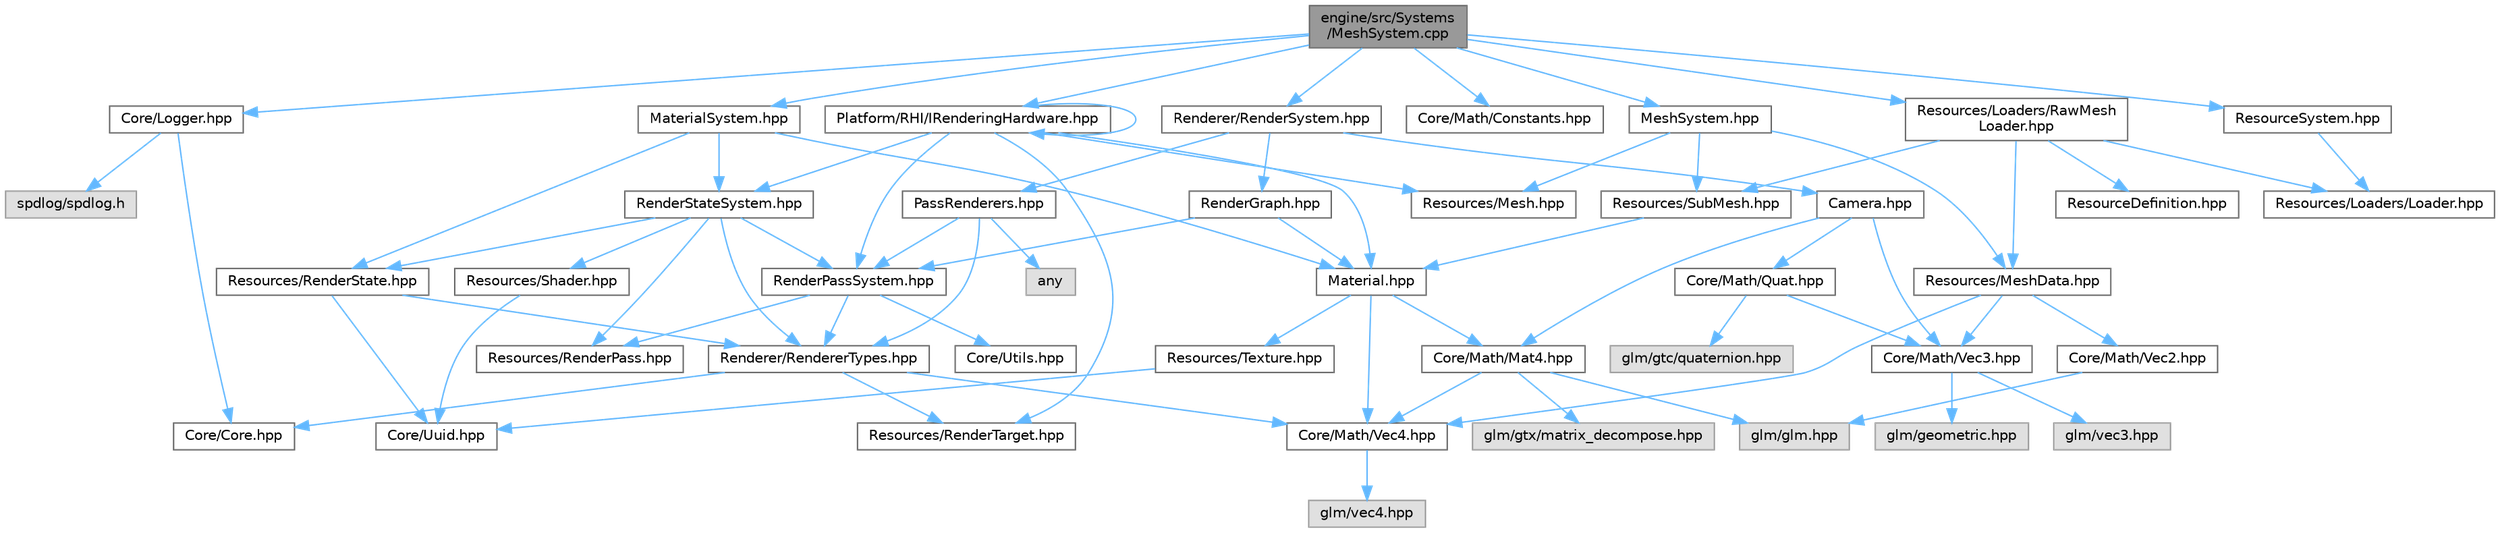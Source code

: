 digraph "engine/src/Systems/MeshSystem.cpp"
{
 // LATEX_PDF_SIZE
  bgcolor="transparent";
  edge [fontname=Helvetica,fontsize=10,labelfontname=Helvetica,labelfontsize=10];
  node [fontname=Helvetica,fontsize=10,shape=box,height=0.2,width=0.4];
  Node1 [id="Node000001",label="engine/src/Systems\l/MeshSystem.cpp",height=0.2,width=0.4,color="gray40", fillcolor="grey60", style="filled", fontcolor="black",tooltip=" "];
  Node1 -> Node2 [id="edge70_Node000001_Node000002",color="steelblue1",style="solid",tooltip=" "];
  Node2 [id="Node000002",label="MeshSystem.hpp",height=0.2,width=0.4,color="grey40", fillcolor="white", style="filled",URL="$_mesh_system_8hpp.html",tooltip=" "];
  Node2 -> Node3 [id="edge71_Node000002_Node000003",color="steelblue1",style="solid",tooltip=" "];
  Node3 [id="Node000003",label="Resources/Mesh.hpp",height=0.2,width=0.4,color="grey40", fillcolor="white", style="filled",URL="$_mesh_8hpp.html",tooltip=" "];
  Node2 -> Node4 [id="edge72_Node000002_Node000004",color="steelblue1",style="solid",tooltip=" "];
  Node4 [id="Node000004",label="Resources/MeshData.hpp",height=0.2,width=0.4,color="grey40", fillcolor="white", style="filled",URL="$_mesh_data_8hpp.html",tooltip=" "];
  Node4 -> Node5 [id="edge73_Node000004_Node000005",color="steelblue1",style="solid",tooltip=" "];
  Node5 [id="Node000005",label="Core/Math/Vec2.hpp",height=0.2,width=0.4,color="grey40", fillcolor="white", style="filled",URL="$_vec2_8hpp.html",tooltip=" "];
  Node5 -> Node6 [id="edge74_Node000005_Node000006",color="steelblue1",style="solid",tooltip=" "];
  Node6 [id="Node000006",label="glm/glm.hpp",height=0.2,width=0.4,color="grey60", fillcolor="#E0E0E0", style="filled",tooltip=" "];
  Node4 -> Node7 [id="edge75_Node000004_Node000007",color="steelblue1",style="solid",tooltip=" "];
  Node7 [id="Node000007",label="Core/Math/Vec3.hpp",height=0.2,width=0.4,color="grey40", fillcolor="white", style="filled",URL="$_vec3_8hpp.html",tooltip=" "];
  Node7 -> Node8 [id="edge76_Node000007_Node000008",color="steelblue1",style="solid",tooltip=" "];
  Node8 [id="Node000008",label="glm/geometric.hpp",height=0.2,width=0.4,color="grey60", fillcolor="#E0E0E0", style="filled",tooltip=" "];
  Node7 -> Node9 [id="edge77_Node000007_Node000009",color="steelblue1",style="solid",tooltip=" "];
  Node9 [id="Node000009",label="glm/vec3.hpp",height=0.2,width=0.4,color="grey60", fillcolor="#E0E0E0", style="filled",tooltip=" "];
  Node4 -> Node10 [id="edge78_Node000004_Node000010",color="steelblue1",style="solid",tooltip=" "];
  Node10 [id="Node000010",label="Core/Math/Vec4.hpp",height=0.2,width=0.4,color="grey40", fillcolor="white", style="filled",URL="$_vec4_8hpp.html",tooltip=" "];
  Node10 -> Node11 [id="edge79_Node000010_Node000011",color="steelblue1",style="solid",tooltip=" "];
  Node11 [id="Node000011",label="glm/vec4.hpp",height=0.2,width=0.4,color="grey60", fillcolor="#E0E0E0", style="filled",tooltip=" "];
  Node2 -> Node12 [id="edge80_Node000002_Node000012",color="steelblue1",style="solid",tooltip=" "];
  Node12 [id="Node000012",label="Resources/SubMesh.hpp",height=0.2,width=0.4,color="grey40", fillcolor="white", style="filled",URL="$_sub_mesh_8hpp.html",tooltip=" "];
  Node12 -> Node13 [id="edge81_Node000012_Node000013",color="steelblue1",style="solid",tooltip=" "];
  Node13 [id="Node000013",label="Material.hpp",height=0.2,width=0.4,color="grey40", fillcolor="white", style="filled",URL="$_material_8hpp.html",tooltip=" "];
  Node13 -> Node14 [id="edge82_Node000013_Node000014",color="steelblue1",style="solid",tooltip=" "];
  Node14 [id="Node000014",label="Core/Math/Mat4.hpp",height=0.2,width=0.4,color="grey40", fillcolor="white", style="filled",URL="$_mat4_8hpp.html",tooltip=" "];
  Node14 -> Node10 [id="edge83_Node000014_Node000010",color="steelblue1",style="solid",tooltip=" "];
  Node14 -> Node6 [id="edge84_Node000014_Node000006",color="steelblue1",style="solid",tooltip=" "];
  Node14 -> Node15 [id="edge85_Node000014_Node000015",color="steelblue1",style="solid",tooltip=" "];
  Node15 [id="Node000015",label="glm/gtx/matrix_decompose.hpp",height=0.2,width=0.4,color="grey60", fillcolor="#E0E0E0", style="filled",tooltip=" "];
  Node13 -> Node10 [id="edge86_Node000013_Node000010",color="steelblue1",style="solid",tooltip=" "];
  Node13 -> Node16 [id="edge87_Node000013_Node000016",color="steelblue1",style="solid",tooltip=" "];
  Node16 [id="Node000016",label="Resources/Texture.hpp",height=0.2,width=0.4,color="grey40", fillcolor="white", style="filled",URL="$_texture_8hpp.html",tooltip=" "];
  Node16 -> Node17 [id="edge88_Node000016_Node000017",color="steelblue1",style="solid",tooltip=" "];
  Node17 [id="Node000017",label="Core/Uuid.hpp",height=0.2,width=0.4,color="grey40", fillcolor="white", style="filled",URL="$_uuid_8hpp.html",tooltip=" "];
  Node1 -> Node18 [id="edge89_Node000001_Node000018",color="steelblue1",style="solid",tooltip=" "];
  Node18 [id="Node000018",label="MaterialSystem.hpp",height=0.2,width=0.4,color="grey40", fillcolor="white", style="filled",URL="$_material_system_8hpp.html",tooltip=" "];
  Node18 -> Node19 [id="edge90_Node000018_Node000019",color="steelblue1",style="solid",tooltip=" "];
  Node19 [id="Node000019",label="RenderStateSystem.hpp",height=0.2,width=0.4,color="grey40", fillcolor="white", style="filled",URL="$_render_state_system_8hpp.html",tooltip=" "];
  Node19 -> Node20 [id="edge91_Node000019_Node000020",color="steelblue1",style="solid",tooltip=" "];
  Node20 [id="Node000020",label="RenderPassSystem.hpp",height=0.2,width=0.4,color="grey40", fillcolor="white", style="filled",URL="$_render_pass_system_8hpp.html",tooltip=" "];
  Node20 -> Node21 [id="edge92_Node000020_Node000021",color="steelblue1",style="solid",tooltip=" "];
  Node21 [id="Node000021",label="Core/Utils.hpp",height=0.2,width=0.4,color="grey40", fillcolor="white", style="filled",URL="$_utils_8hpp.html",tooltip=" "];
  Node20 -> Node22 [id="edge93_Node000020_Node000022",color="steelblue1",style="solid",tooltip=" "];
  Node22 [id="Node000022",label="Renderer/RendererTypes.hpp",height=0.2,width=0.4,color="grey40", fillcolor="white", style="filled",URL="$_renderer_types_8hpp.html",tooltip=" "];
  Node22 -> Node23 [id="edge94_Node000022_Node000023",color="steelblue1",style="solid",tooltip=" "];
  Node23 [id="Node000023",label="Core/Core.hpp",height=0.2,width=0.4,color="grey40", fillcolor="white", style="filled",URL="$_core_8hpp.html",tooltip=" "];
  Node22 -> Node10 [id="edge95_Node000022_Node000010",color="steelblue1",style="solid",tooltip=" "];
  Node22 -> Node24 [id="edge96_Node000022_Node000024",color="steelblue1",style="solid",tooltip=" "];
  Node24 [id="Node000024",label="Resources/RenderTarget.hpp",height=0.2,width=0.4,color="grey40", fillcolor="white", style="filled",URL="$_render_target_8hpp.html",tooltip=" "];
  Node20 -> Node25 [id="edge97_Node000020_Node000025",color="steelblue1",style="solid",tooltip=" "];
  Node25 [id="Node000025",label="Resources/RenderPass.hpp",height=0.2,width=0.4,color="grey40", fillcolor="white", style="filled",URL="$_render_pass_8hpp.html",tooltip=" "];
  Node19 -> Node22 [id="edge98_Node000019_Node000022",color="steelblue1",style="solid",tooltip=" "];
  Node19 -> Node25 [id="edge99_Node000019_Node000025",color="steelblue1",style="solid",tooltip=" "];
  Node19 -> Node26 [id="edge100_Node000019_Node000026",color="steelblue1",style="solid",tooltip=" "];
  Node26 [id="Node000026",label="Resources/RenderState.hpp",height=0.2,width=0.4,color="grey40", fillcolor="white", style="filled",URL="$_render_state_8hpp.html",tooltip=" "];
  Node26 -> Node17 [id="edge101_Node000026_Node000017",color="steelblue1",style="solid",tooltip=" "];
  Node26 -> Node22 [id="edge102_Node000026_Node000022",color="steelblue1",style="solid",tooltip=" "];
  Node19 -> Node27 [id="edge103_Node000019_Node000027",color="steelblue1",style="solid",tooltip=" "];
  Node27 [id="Node000027",label="Resources/Shader.hpp",height=0.2,width=0.4,color="grey40", fillcolor="white", style="filled",URL="$_shader_8hpp.html",tooltip=" "];
  Node27 -> Node17 [id="edge104_Node000027_Node000017",color="steelblue1",style="solid",tooltip=" "];
  Node18 -> Node13 [id="edge105_Node000018_Node000013",color="steelblue1",style="solid",tooltip=" "];
  Node18 -> Node26 [id="edge106_Node000018_Node000026",color="steelblue1",style="solid",tooltip=" "];
  Node1 -> Node28 [id="edge107_Node000001_Node000028",color="steelblue1",style="solid",tooltip=" "];
  Node28 [id="Node000028",label="ResourceSystem.hpp",height=0.2,width=0.4,color="grey40", fillcolor="white", style="filled",URL="$_resource_system_8hpp.html",tooltip=" "];
  Node28 -> Node29 [id="edge108_Node000028_Node000029",color="steelblue1",style="solid",tooltip=" "];
  Node29 [id="Node000029",label="Resources/Loaders/Loader.hpp",height=0.2,width=0.4,color="grey40", fillcolor="white", style="filled",URL="$_loader_8hpp.html",tooltip=" "];
  Node1 -> Node30 [id="edge109_Node000001_Node000030",color="steelblue1",style="solid",tooltip=" "];
  Node30 [id="Node000030",label="Core/Logger.hpp",height=0.2,width=0.4,color="grey40", fillcolor="white", style="filled",URL="$_logger_8hpp.html",tooltip=" "];
  Node30 -> Node31 [id="edge110_Node000030_Node000031",color="steelblue1",style="solid",tooltip=" "];
  Node31 [id="Node000031",label="spdlog/spdlog.h",height=0.2,width=0.4,color="grey60", fillcolor="#E0E0E0", style="filled",tooltip=" "];
  Node30 -> Node23 [id="edge111_Node000030_Node000023",color="steelblue1",style="solid",tooltip=" "];
  Node1 -> Node32 [id="edge112_Node000001_Node000032",color="steelblue1",style="solid",tooltip=" "];
  Node32 [id="Node000032",label="Core/Math/Constants.hpp",height=0.2,width=0.4,color="grey40", fillcolor="white", style="filled",URL="$_constants_8hpp.html",tooltip=" "];
  Node1 -> Node33 [id="edge113_Node000001_Node000033",color="steelblue1",style="solid",tooltip=" "];
  Node33 [id="Node000033",label="Platform/RHI/IRenderingHardware.hpp",height=0.2,width=0.4,color="grey40", fillcolor="white", style="filled",URL="$_i_rendering_hardware_8hpp.html",tooltip=" "];
  Node33 -> Node33 [id="edge114_Node000033_Node000033",color="steelblue1",style="solid",tooltip=" "];
  Node33 -> Node13 [id="edge115_Node000033_Node000013",color="steelblue1",style="solid",tooltip=" "];
  Node33 -> Node3 [id="edge116_Node000033_Node000003",color="steelblue1",style="solid",tooltip=" "];
  Node33 -> Node24 [id="edge117_Node000033_Node000024",color="steelblue1",style="solid",tooltip=" "];
  Node33 -> Node20 [id="edge118_Node000033_Node000020",color="steelblue1",style="solid",tooltip=" "];
  Node33 -> Node19 [id="edge119_Node000033_Node000019",color="steelblue1",style="solid",tooltip=" "];
  Node1 -> Node34 [id="edge120_Node000001_Node000034",color="steelblue1",style="solid",tooltip=" "];
  Node34 [id="Node000034",label="Renderer/RenderSystem.hpp",height=0.2,width=0.4,color="grey40", fillcolor="white", style="filled",URL="$_render_system_8hpp.html",tooltip=" "];
  Node34 -> Node35 [id="edge121_Node000034_Node000035",color="steelblue1",style="solid",tooltip=" "];
  Node35 [id="Node000035",label="Camera.hpp",height=0.2,width=0.4,color="grey40", fillcolor="white", style="filled",URL="$_camera_8hpp.html",tooltip=" "];
  Node35 -> Node14 [id="edge122_Node000035_Node000014",color="steelblue1",style="solid",tooltip=" "];
  Node35 -> Node36 [id="edge123_Node000035_Node000036",color="steelblue1",style="solid",tooltip=" "];
  Node36 [id="Node000036",label="Core/Math/Quat.hpp",height=0.2,width=0.4,color="grey40", fillcolor="white", style="filled",URL="$_quat_8hpp.html",tooltip=" "];
  Node36 -> Node7 [id="edge124_Node000036_Node000007",color="steelblue1",style="solid",tooltip=" "];
  Node36 -> Node37 [id="edge125_Node000036_Node000037",color="steelblue1",style="solid",tooltip=" "];
  Node37 [id="Node000037",label="glm/gtc/quaternion.hpp",height=0.2,width=0.4,color="grey60", fillcolor="#E0E0E0", style="filled",tooltip=" "];
  Node35 -> Node7 [id="edge126_Node000035_Node000007",color="steelblue1",style="solid",tooltip=" "];
  Node34 -> Node38 [id="edge127_Node000034_Node000038",color="steelblue1",style="solid",tooltip=" "];
  Node38 [id="Node000038",label="PassRenderers.hpp",height=0.2,width=0.4,color="grey40", fillcolor="white", style="filled",URL="$_pass_renderers_8hpp.html",tooltip=" "];
  Node38 -> Node39 [id="edge128_Node000038_Node000039",color="steelblue1",style="solid",tooltip=" "];
  Node39 [id="Node000039",label="any",height=0.2,width=0.4,color="grey60", fillcolor="#E0E0E0", style="filled",tooltip=" "];
  Node38 -> Node22 [id="edge129_Node000038_Node000022",color="steelblue1",style="solid",tooltip=" "];
  Node38 -> Node20 [id="edge130_Node000038_Node000020",color="steelblue1",style="solid",tooltip=" "];
  Node34 -> Node40 [id="edge131_Node000034_Node000040",color="steelblue1",style="solid",tooltip=" "];
  Node40 [id="Node000040",label="RenderGraph.hpp",height=0.2,width=0.4,color="grey40", fillcolor="white", style="filled",URL="$_render_graph_8hpp.html",tooltip=" "];
  Node40 -> Node13 [id="edge132_Node000040_Node000013",color="steelblue1",style="solid",tooltip=" "];
  Node40 -> Node20 [id="edge133_Node000040_Node000020",color="steelblue1",style="solid",tooltip=" "];
  Node1 -> Node41 [id="edge134_Node000001_Node000041",color="steelblue1",style="solid",tooltip=" "];
  Node41 [id="Node000041",label="Resources/Loaders/RawMesh\lLoader.hpp",height=0.2,width=0.4,color="grey40", fillcolor="white", style="filled",URL="$_raw_mesh_loader_8hpp.html",tooltip=" "];
  Node41 -> Node29 [id="edge135_Node000041_Node000029",color="steelblue1",style="solid",tooltip=" "];
  Node41 -> Node42 [id="edge136_Node000041_Node000042",color="steelblue1",style="solid",tooltip=" "];
  Node42 [id="Node000042",label="ResourceDefinition.hpp",height=0.2,width=0.4,color="grey40", fillcolor="white", style="filled",URL="$_resource_definition_8hpp.html",tooltip=" "];
  Node41 -> Node4 [id="edge137_Node000041_Node000004",color="steelblue1",style="solid",tooltip=" "];
  Node41 -> Node12 [id="edge138_Node000041_Node000012",color="steelblue1",style="solid",tooltip=" "];
}

